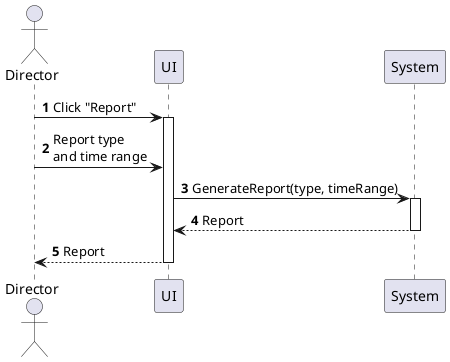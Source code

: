 @startuml report-generate
autonumber

actor "Director" as a
participant UI as f
participant System as b

a -> f : Click "Report"
activate f
a -> f : Report type\nand time range
f -> b : GenerateReport(type, timeRange)
activate b
return Report
return Report
@enduml